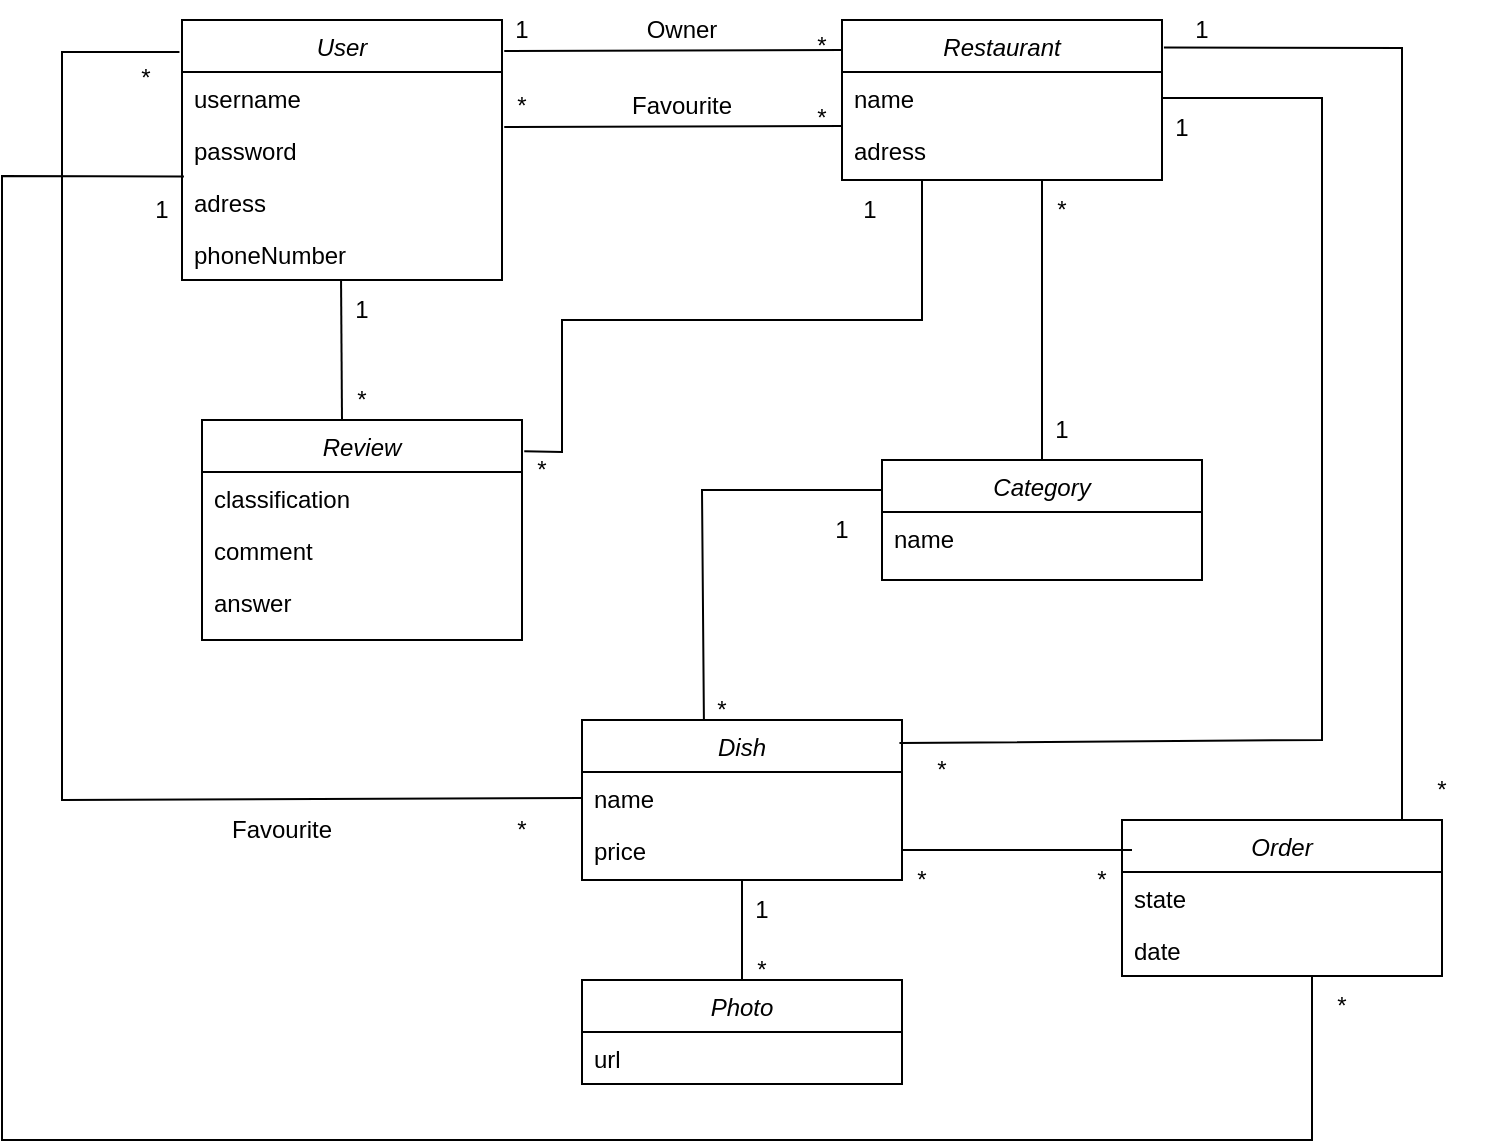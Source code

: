 <mxfile version="17.4.2" type="device"><diagram id="C5RBs43oDa-KdzZeNtuy" name="Page-1"><mxGraphModel dx="999" dy="654" grid="1" gridSize="10" guides="1" tooltips="1" connect="1" arrows="1" fold="1" page="1" pageScale="1" pageWidth="827" pageHeight="1169" math="0" shadow="0"><root><mxCell id="WIyWlLk6GJQsqaUBKTNV-0"/><mxCell id="WIyWlLk6GJQsqaUBKTNV-1" parent="WIyWlLk6GJQsqaUBKTNV-0"/><mxCell id="zkfFHV4jXpPFQw0GAbJ--0" value="User" style="swimlane;fontStyle=2;align=center;verticalAlign=top;childLayout=stackLayout;horizontal=1;startSize=26;horizontalStack=0;resizeParent=1;resizeLast=0;collapsible=1;marginBottom=0;rounded=0;shadow=0;strokeWidth=1;" parent="WIyWlLk6GJQsqaUBKTNV-1" vertex="1"><mxGeometry x="100" y="160" width="160" height="130" as="geometry"><mxRectangle x="100" y="160" width="160" height="26" as="alternateBounds"/></mxGeometry></mxCell><mxCell id="zkfFHV4jXpPFQw0GAbJ--1" value="username" style="text;align=left;verticalAlign=top;spacingLeft=4;spacingRight=4;overflow=hidden;rotatable=0;points=[[0,0.5],[1,0.5]];portConstraint=eastwest;" parent="zkfFHV4jXpPFQw0GAbJ--0" vertex="1"><mxGeometry y="26" width="160" height="26" as="geometry"/></mxCell><mxCell id="zkfFHV4jXpPFQw0GAbJ--2" value="password" style="text;align=left;verticalAlign=top;spacingLeft=4;spacingRight=4;overflow=hidden;rotatable=0;points=[[0,0.5],[1,0.5]];portConstraint=eastwest;rounded=0;shadow=0;html=0;" parent="zkfFHV4jXpPFQw0GAbJ--0" vertex="1"><mxGeometry y="52" width="160" height="26" as="geometry"/></mxCell><mxCell id="zkfFHV4jXpPFQw0GAbJ--3" value="adress" style="text;align=left;verticalAlign=top;spacingLeft=4;spacingRight=4;overflow=hidden;rotatable=0;points=[[0,0.5],[1,0.5]];portConstraint=eastwest;rounded=0;shadow=0;html=0;" parent="zkfFHV4jXpPFQw0GAbJ--0" vertex="1"><mxGeometry y="78" width="160" height="26" as="geometry"/></mxCell><mxCell id="hDZ9m_n_ljIx6NhBaXZ7-0" value="phoneNumber" style="text;align=left;verticalAlign=top;spacingLeft=4;spacingRight=4;overflow=hidden;rotatable=0;points=[[0,0.5],[1,0.5]];portConstraint=eastwest;rounded=0;shadow=0;html=0;" vertex="1" parent="zkfFHV4jXpPFQw0GAbJ--0"><mxGeometry y="104" width="160" height="26" as="geometry"/></mxCell><mxCell id="hDZ9m_n_ljIx6NhBaXZ7-1" value="Restaurant" style="swimlane;fontStyle=2;align=center;verticalAlign=top;childLayout=stackLayout;horizontal=1;startSize=26;horizontalStack=0;resizeParent=1;resizeLast=0;collapsible=1;marginBottom=0;rounded=0;shadow=0;strokeWidth=1;" vertex="1" parent="WIyWlLk6GJQsqaUBKTNV-1"><mxGeometry x="430" y="160" width="160" height="80" as="geometry"><mxRectangle x="230" y="140" width="160" height="26" as="alternateBounds"/></mxGeometry></mxCell><mxCell id="hDZ9m_n_ljIx6NhBaXZ7-2" value="name" style="text;align=left;verticalAlign=top;spacingLeft=4;spacingRight=4;overflow=hidden;rotatable=0;points=[[0,0.5],[1,0.5]];portConstraint=eastwest;" vertex="1" parent="hDZ9m_n_ljIx6NhBaXZ7-1"><mxGeometry y="26" width="160" height="26" as="geometry"/></mxCell><mxCell id="hDZ9m_n_ljIx6NhBaXZ7-3" value="adress" style="text;align=left;verticalAlign=top;spacingLeft=4;spacingRight=4;overflow=hidden;rotatable=0;points=[[0,0.5],[1,0.5]];portConstraint=eastwest;rounded=0;shadow=0;html=0;" vertex="1" parent="hDZ9m_n_ljIx6NhBaXZ7-1"><mxGeometry y="52" width="160" height="26" as="geometry"/></mxCell><mxCell id="hDZ9m_n_ljIx6NhBaXZ7-6" value="" style="endArrow=none;html=1;rounded=0;exitX=1.007;exitY=0.119;exitDx=0;exitDy=0;exitPerimeter=0;entryX=0.001;entryY=0.188;entryDx=0;entryDy=0;entryPerimeter=0;" edge="1" parent="WIyWlLk6GJQsqaUBKTNV-1" source="zkfFHV4jXpPFQw0GAbJ--0" target="hDZ9m_n_ljIx6NhBaXZ7-1"><mxGeometry width="50" height="50" relative="1" as="geometry"><mxPoint x="310" y="225" as="sourcePoint"/><mxPoint x="360" y="175" as="targetPoint"/></mxGeometry></mxCell><mxCell id="hDZ9m_n_ljIx6NhBaXZ7-10" value="Owner" style="text;html=1;strokeColor=none;fillColor=none;align=center;verticalAlign=middle;whiteSpace=wrap;rounded=0;" vertex="1" parent="WIyWlLk6GJQsqaUBKTNV-1"><mxGeometry x="320" y="150" width="60" height="30" as="geometry"/></mxCell><mxCell id="hDZ9m_n_ljIx6NhBaXZ7-11" value="*" style="text;html=1;strokeColor=none;fillColor=none;align=center;verticalAlign=middle;whiteSpace=wrap;rounded=0;" vertex="1" parent="WIyWlLk6GJQsqaUBKTNV-1"><mxGeometry x="390" y="158" width="60" height="30" as="geometry"/></mxCell><mxCell id="hDZ9m_n_ljIx6NhBaXZ7-12" value="1" style="text;html=1;strokeColor=none;fillColor=none;align=center;verticalAlign=middle;whiteSpace=wrap;rounded=0;" vertex="1" parent="WIyWlLk6GJQsqaUBKTNV-1"><mxGeometry x="240" y="150" width="60" height="30" as="geometry"/></mxCell><mxCell id="hDZ9m_n_ljIx6NhBaXZ7-13" value="" style="endArrow=none;html=1;rounded=0;exitX=1.007;exitY=0.119;exitDx=0;exitDy=0;exitPerimeter=0;entryX=0.001;entryY=0.188;entryDx=0;entryDy=0;entryPerimeter=0;" edge="1" parent="WIyWlLk6GJQsqaUBKTNV-1"><mxGeometry width="50" height="50" relative="1" as="geometry"><mxPoint x="261.12" y="213.47" as="sourcePoint"/><mxPoint x="430.16" y="213.04" as="targetPoint"/></mxGeometry></mxCell><mxCell id="hDZ9m_n_ljIx6NhBaXZ7-14" value="Favourite" style="text;html=1;strokeColor=none;fillColor=none;align=center;verticalAlign=middle;whiteSpace=wrap;rounded=0;" vertex="1" parent="WIyWlLk6GJQsqaUBKTNV-1"><mxGeometry x="320" y="188" width="60" height="30" as="geometry"/></mxCell><mxCell id="hDZ9m_n_ljIx6NhBaXZ7-15" value="*" style="text;html=1;strokeColor=none;fillColor=none;align=center;verticalAlign=middle;whiteSpace=wrap;rounded=0;" vertex="1" parent="WIyWlLk6GJQsqaUBKTNV-1"><mxGeometry x="390" y="194" width="60" height="30" as="geometry"/></mxCell><mxCell id="hDZ9m_n_ljIx6NhBaXZ7-16" value="*" style="text;html=1;strokeColor=none;fillColor=none;align=center;verticalAlign=middle;whiteSpace=wrap;rounded=0;" vertex="1" parent="WIyWlLk6GJQsqaUBKTNV-1"><mxGeometry x="240" y="188" width="60" height="30" as="geometry"/></mxCell><mxCell id="hDZ9m_n_ljIx6NhBaXZ7-17" value="Category" style="swimlane;fontStyle=2;align=center;verticalAlign=top;childLayout=stackLayout;horizontal=1;startSize=26;horizontalStack=0;resizeParent=1;resizeLast=0;collapsible=1;marginBottom=0;rounded=0;shadow=0;strokeWidth=1;" vertex="1" parent="WIyWlLk6GJQsqaUBKTNV-1"><mxGeometry x="450" y="380" width="160" height="60" as="geometry"><mxRectangle x="230" y="140" width="160" height="26" as="alternateBounds"/></mxGeometry></mxCell><mxCell id="hDZ9m_n_ljIx6NhBaXZ7-18" value="name" style="text;align=left;verticalAlign=top;spacingLeft=4;spacingRight=4;overflow=hidden;rotatable=0;points=[[0,0.5],[1,0.5]];portConstraint=eastwest;" vertex="1" parent="hDZ9m_n_ljIx6NhBaXZ7-17"><mxGeometry y="26" width="160" height="26" as="geometry"/></mxCell><mxCell id="hDZ9m_n_ljIx6NhBaXZ7-22" value="" style="endArrow=none;html=1;rounded=0;exitX=0.5;exitY=0;exitDx=0;exitDy=0;" edge="1" parent="WIyWlLk6GJQsqaUBKTNV-1" source="hDZ9m_n_ljIx6NhBaXZ7-17"><mxGeometry width="50" height="50" relative="1" as="geometry"><mxPoint x="480" y="290" as="sourcePoint"/><mxPoint x="530" y="240" as="targetPoint"/></mxGeometry></mxCell><mxCell id="hDZ9m_n_ljIx6NhBaXZ7-23" value="*" style="text;html=1;strokeColor=none;fillColor=none;align=center;verticalAlign=middle;whiteSpace=wrap;rounded=0;" vertex="1" parent="WIyWlLk6GJQsqaUBKTNV-1"><mxGeometry x="510" y="240" width="60" height="30" as="geometry"/></mxCell><mxCell id="hDZ9m_n_ljIx6NhBaXZ7-24" value="1" style="text;html=1;strokeColor=none;fillColor=none;align=center;verticalAlign=middle;whiteSpace=wrap;rounded=0;" vertex="1" parent="WIyWlLk6GJQsqaUBKTNV-1"><mxGeometry x="510" y="350" width="60" height="30" as="geometry"/></mxCell><mxCell id="hDZ9m_n_ljIx6NhBaXZ7-25" value="Review" style="swimlane;fontStyle=2;align=center;verticalAlign=top;childLayout=stackLayout;horizontal=1;startSize=26;horizontalStack=0;resizeParent=1;resizeLast=0;collapsible=1;marginBottom=0;rounded=0;shadow=0;strokeWidth=1;" vertex="1" parent="WIyWlLk6GJQsqaUBKTNV-1"><mxGeometry x="110" y="360" width="160" height="110" as="geometry"><mxRectangle x="110" y="360" width="160" height="26" as="alternateBounds"/></mxGeometry></mxCell><mxCell id="hDZ9m_n_ljIx6NhBaXZ7-26" value="classification" style="text;align=left;verticalAlign=top;spacingLeft=4;spacingRight=4;overflow=hidden;rotatable=0;points=[[0,0.5],[1,0.5]];portConstraint=eastwest;" vertex="1" parent="hDZ9m_n_ljIx6NhBaXZ7-25"><mxGeometry y="26" width="160" height="26" as="geometry"/></mxCell><mxCell id="hDZ9m_n_ljIx6NhBaXZ7-27" value="comment" style="text;align=left;verticalAlign=top;spacingLeft=4;spacingRight=4;overflow=hidden;rotatable=0;points=[[0,0.5],[1,0.5]];portConstraint=eastwest;rounded=0;shadow=0;html=0;" vertex="1" parent="hDZ9m_n_ljIx6NhBaXZ7-25"><mxGeometry y="52" width="160" height="26" as="geometry"/></mxCell><mxCell id="hDZ9m_n_ljIx6NhBaXZ7-28" value="answer" style="text;align=left;verticalAlign=top;spacingLeft=4;spacingRight=4;overflow=hidden;rotatable=0;points=[[0,0.5],[1,0.5]];portConstraint=eastwest;rounded=0;shadow=0;html=0;" vertex="1" parent="hDZ9m_n_ljIx6NhBaXZ7-25"><mxGeometry y="78" width="160" height="26" as="geometry"/></mxCell><mxCell id="hDZ9m_n_ljIx6NhBaXZ7-32" value="" style="endArrow=none;html=1;rounded=0;" edge="1" parent="WIyWlLk6GJQsqaUBKTNV-1"><mxGeometry width="50" height="50" relative="1" as="geometry"><mxPoint x="180" y="360" as="sourcePoint"/><mxPoint x="179.52" y="290" as="targetPoint"/></mxGeometry></mxCell><mxCell id="hDZ9m_n_ljIx6NhBaXZ7-33" value="1" style="text;html=1;strokeColor=none;fillColor=none;align=center;verticalAlign=middle;whiteSpace=wrap;rounded=0;" vertex="1" parent="WIyWlLk6GJQsqaUBKTNV-1"><mxGeometry x="160" y="290" width="60" height="30" as="geometry"/></mxCell><mxCell id="hDZ9m_n_ljIx6NhBaXZ7-34" value="*" style="text;html=1;strokeColor=none;fillColor=none;align=center;verticalAlign=middle;whiteSpace=wrap;rounded=0;" vertex="1" parent="WIyWlLk6GJQsqaUBKTNV-1"><mxGeometry x="160" y="335" width="60" height="30" as="geometry"/></mxCell><mxCell id="hDZ9m_n_ljIx6NhBaXZ7-35" value="" style="endArrow=none;html=1;rounded=0;entryX=0.25;entryY=1;entryDx=0;entryDy=0;exitX=1.007;exitY=0.142;exitDx=0;exitDy=0;exitPerimeter=0;" edge="1" parent="WIyWlLk6GJQsqaUBKTNV-1" source="hDZ9m_n_ljIx6NhBaXZ7-25" target="hDZ9m_n_ljIx6NhBaXZ7-1"><mxGeometry width="50" height="50" relative="1" as="geometry"><mxPoint x="310" y="370" as="sourcePoint"/><mxPoint x="360" y="320" as="targetPoint"/><Array as="points"><mxPoint x="290" y="376"/><mxPoint x="290" y="310"/><mxPoint x="470" y="310"/></Array></mxGeometry></mxCell><mxCell id="hDZ9m_n_ljIx6NhBaXZ7-36" value="*" style="text;html=1;strokeColor=none;fillColor=none;align=center;verticalAlign=middle;whiteSpace=wrap;rounded=0;" vertex="1" parent="WIyWlLk6GJQsqaUBKTNV-1"><mxGeometry x="250" y="370" width="60" height="30" as="geometry"/></mxCell><mxCell id="hDZ9m_n_ljIx6NhBaXZ7-37" value="1" style="text;html=1;strokeColor=none;fillColor=none;align=center;verticalAlign=middle;whiteSpace=wrap;rounded=0;" vertex="1" parent="WIyWlLk6GJQsqaUBKTNV-1"><mxGeometry x="414" y="240" width="60" height="30" as="geometry"/></mxCell><mxCell id="hDZ9m_n_ljIx6NhBaXZ7-39" value="Dish" style="swimlane;fontStyle=2;align=center;verticalAlign=top;childLayout=stackLayout;horizontal=1;startSize=26;horizontalStack=0;resizeParent=1;resizeLast=0;collapsible=1;marginBottom=0;rounded=0;shadow=0;strokeWidth=1;" vertex="1" parent="WIyWlLk6GJQsqaUBKTNV-1"><mxGeometry x="300" y="510" width="160" height="80" as="geometry"><mxRectangle x="230" y="140" width="160" height="26" as="alternateBounds"/></mxGeometry></mxCell><mxCell id="hDZ9m_n_ljIx6NhBaXZ7-40" value="name" style="text;align=left;verticalAlign=top;spacingLeft=4;spacingRight=4;overflow=hidden;rotatable=0;points=[[0,0.5],[1,0.5]];portConstraint=eastwest;" vertex="1" parent="hDZ9m_n_ljIx6NhBaXZ7-39"><mxGeometry y="26" width="160" height="26" as="geometry"/></mxCell><mxCell id="hDZ9m_n_ljIx6NhBaXZ7-41" value="price" style="text;align=left;verticalAlign=top;spacingLeft=4;spacingRight=4;overflow=hidden;rotatable=0;points=[[0,0.5],[1,0.5]];portConstraint=eastwest;rounded=0;shadow=0;html=0;" vertex="1" parent="hDZ9m_n_ljIx6NhBaXZ7-39"><mxGeometry y="52" width="160" height="26" as="geometry"/></mxCell><mxCell id="hDZ9m_n_ljIx6NhBaXZ7-44" value="" style="endArrow=none;html=1;rounded=0;entryX=-0.008;entryY=0.123;entryDx=0;entryDy=0;entryPerimeter=0;exitX=0;exitY=0.5;exitDx=0;exitDy=0;" edge="1" parent="WIyWlLk6GJQsqaUBKTNV-1" source="hDZ9m_n_ljIx6NhBaXZ7-40" target="zkfFHV4jXpPFQw0GAbJ--0"><mxGeometry width="50" height="50" relative="1" as="geometry"><mxPoint x="40" y="660" as="sourcePoint"/><mxPoint x="60" y="300" as="targetPoint"/><Array as="points"><mxPoint x="40" y="550"/><mxPoint x="40" y="176"/></Array></mxGeometry></mxCell><mxCell id="hDZ9m_n_ljIx6NhBaXZ7-45" value="Favourite" style="text;html=1;strokeColor=none;fillColor=none;align=center;verticalAlign=middle;whiteSpace=wrap;rounded=0;" vertex="1" parent="WIyWlLk6GJQsqaUBKTNV-1"><mxGeometry x="120" y="550" width="60" height="30" as="geometry"/></mxCell><mxCell id="hDZ9m_n_ljIx6NhBaXZ7-46" value="*" style="text;html=1;strokeColor=none;fillColor=none;align=center;verticalAlign=middle;whiteSpace=wrap;rounded=0;" vertex="1" parent="WIyWlLk6GJQsqaUBKTNV-1"><mxGeometry x="240" y="550" width="60" height="30" as="geometry"/></mxCell><mxCell id="hDZ9m_n_ljIx6NhBaXZ7-47" value="*" style="text;html=1;strokeColor=none;fillColor=none;align=center;verticalAlign=middle;whiteSpace=wrap;rounded=0;" vertex="1" parent="WIyWlLk6GJQsqaUBKTNV-1"><mxGeometry x="52" y="174" width="60" height="30" as="geometry"/></mxCell><mxCell id="hDZ9m_n_ljIx6NhBaXZ7-48" value="Photo" style="swimlane;fontStyle=2;align=center;verticalAlign=top;childLayout=stackLayout;horizontal=1;startSize=26;horizontalStack=0;resizeParent=1;resizeLast=0;collapsible=1;marginBottom=0;rounded=0;shadow=0;strokeWidth=1;" vertex="1" parent="WIyWlLk6GJQsqaUBKTNV-1"><mxGeometry x="300" y="640" width="160" height="52" as="geometry"><mxRectangle x="230" y="140" width="160" height="26" as="alternateBounds"/></mxGeometry></mxCell><mxCell id="hDZ9m_n_ljIx6NhBaXZ7-49" value="url" style="text;align=left;verticalAlign=top;spacingLeft=4;spacingRight=4;overflow=hidden;rotatable=0;points=[[0,0.5],[1,0.5]];portConstraint=eastwest;" vertex="1" parent="hDZ9m_n_ljIx6NhBaXZ7-48"><mxGeometry y="26" width="160" height="26" as="geometry"/></mxCell><mxCell id="hDZ9m_n_ljIx6NhBaXZ7-52" value="" style="endArrow=none;html=1;rounded=0;exitX=0.5;exitY=0;exitDx=0;exitDy=0;" edge="1" parent="WIyWlLk6GJQsqaUBKTNV-1" source="hDZ9m_n_ljIx6NhBaXZ7-48"><mxGeometry width="50" height="50" relative="1" as="geometry"><mxPoint x="340" y="640" as="sourcePoint"/><mxPoint x="380" y="590" as="targetPoint"/></mxGeometry></mxCell><mxCell id="hDZ9m_n_ljIx6NhBaXZ7-53" value="*" style="text;html=1;strokeColor=none;fillColor=none;align=center;verticalAlign=middle;whiteSpace=wrap;rounded=0;" vertex="1" parent="WIyWlLk6GJQsqaUBKTNV-1"><mxGeometry x="360" y="620" width="60" height="30" as="geometry"/></mxCell><mxCell id="hDZ9m_n_ljIx6NhBaXZ7-54" value="1" style="text;html=1;strokeColor=none;fillColor=none;align=center;verticalAlign=middle;whiteSpace=wrap;rounded=0;" vertex="1" parent="WIyWlLk6GJQsqaUBKTNV-1"><mxGeometry x="360" y="590" width="60" height="30" as="geometry"/></mxCell><mxCell id="hDZ9m_n_ljIx6NhBaXZ7-55" value="" style="endArrow=none;html=1;rounded=0;entryX=1;entryY=0.5;entryDx=0;entryDy=0;exitX=0.992;exitY=0.144;exitDx=0;exitDy=0;exitPerimeter=0;" edge="1" parent="WIyWlLk6GJQsqaUBKTNV-1" source="hDZ9m_n_ljIx6NhBaXZ7-39" target="hDZ9m_n_ljIx6NhBaXZ7-2"><mxGeometry width="50" height="50" relative="1" as="geometry"><mxPoint x="670" y="520" as="sourcePoint"/><mxPoint x="690" y="270" as="targetPoint"/><Array as="points"><mxPoint x="670" y="520"/><mxPoint x="670" y="450"/><mxPoint x="670" y="199"/></Array></mxGeometry></mxCell><mxCell id="hDZ9m_n_ljIx6NhBaXZ7-56" value="*" style="text;html=1;strokeColor=none;fillColor=none;align=center;verticalAlign=middle;whiteSpace=wrap;rounded=0;" vertex="1" parent="WIyWlLk6GJQsqaUBKTNV-1"><mxGeometry x="450" y="520" width="60" height="30" as="geometry"/></mxCell><mxCell id="hDZ9m_n_ljIx6NhBaXZ7-57" value="1" style="text;html=1;strokeColor=none;fillColor=none;align=center;verticalAlign=middle;whiteSpace=wrap;rounded=0;" vertex="1" parent="WIyWlLk6GJQsqaUBKTNV-1"><mxGeometry x="570" y="194" width="60" height="40" as="geometry"/></mxCell><mxCell id="hDZ9m_n_ljIx6NhBaXZ7-58" value="" style="endArrow=none;html=1;rounded=0;entryX=0;entryY=0.25;entryDx=0;entryDy=0;exitX=0.381;exitY=0.006;exitDx=0;exitDy=0;exitPerimeter=0;" edge="1" parent="WIyWlLk6GJQsqaUBKTNV-1" source="hDZ9m_n_ljIx6NhBaXZ7-39" target="hDZ9m_n_ljIx6NhBaXZ7-17"><mxGeometry width="50" height="50" relative="1" as="geometry"><mxPoint x="350" y="490" as="sourcePoint"/><mxPoint x="400" y="440" as="targetPoint"/><Array as="points"><mxPoint x="360" y="395"/></Array></mxGeometry></mxCell><mxCell id="hDZ9m_n_ljIx6NhBaXZ7-59" value="1" style="text;html=1;strokeColor=none;fillColor=none;align=center;verticalAlign=middle;whiteSpace=wrap;rounded=0;" vertex="1" parent="WIyWlLk6GJQsqaUBKTNV-1"><mxGeometry x="400" y="400" width="60" height="30" as="geometry"/></mxCell><mxCell id="hDZ9m_n_ljIx6NhBaXZ7-60" value="*" style="text;html=1;strokeColor=none;fillColor=none;align=center;verticalAlign=middle;whiteSpace=wrap;rounded=0;" vertex="1" parent="WIyWlLk6GJQsqaUBKTNV-1"><mxGeometry x="340" y="490" width="60" height="30" as="geometry"/></mxCell><mxCell id="hDZ9m_n_ljIx6NhBaXZ7-61" value="Order" style="swimlane;fontStyle=2;align=center;verticalAlign=top;childLayout=stackLayout;horizontal=1;startSize=26;horizontalStack=0;resizeParent=1;resizeLast=0;collapsible=1;marginBottom=0;rounded=0;shadow=0;strokeWidth=1;" vertex="1" parent="WIyWlLk6GJQsqaUBKTNV-1"><mxGeometry x="570" y="560" width="160" height="78" as="geometry"><mxRectangle x="230" y="140" width="160" height="26" as="alternateBounds"/></mxGeometry></mxCell><mxCell id="hDZ9m_n_ljIx6NhBaXZ7-62" value="state" style="text;align=left;verticalAlign=top;spacingLeft=4;spacingRight=4;overflow=hidden;rotatable=0;points=[[0,0.5],[1,0.5]];portConstraint=eastwest;" vertex="1" parent="hDZ9m_n_ljIx6NhBaXZ7-61"><mxGeometry y="26" width="160" height="26" as="geometry"/></mxCell><mxCell id="hDZ9m_n_ljIx6NhBaXZ7-78" value="date " style="text;align=left;verticalAlign=top;spacingLeft=4;spacingRight=4;overflow=hidden;rotatable=0;points=[[0,0.5],[1,0.5]];portConstraint=eastwest;" vertex="1" parent="hDZ9m_n_ljIx6NhBaXZ7-61"><mxGeometry y="52" width="160" height="26" as="geometry"/></mxCell><mxCell id="hDZ9m_n_ljIx6NhBaXZ7-69" value="" style="endArrow=none;html=1;rounded=0;entryX=0.75;entryY=0;entryDx=0;entryDy=0;exitX=1;exitY=0.5;exitDx=0;exitDy=0;" edge="1" parent="WIyWlLk6GJQsqaUBKTNV-1" source="hDZ9m_n_ljIx6NhBaXZ7-41" target="hDZ9m_n_ljIx6NhBaXZ7-71"><mxGeometry width="50" height="50" relative="1" as="geometry"><mxPoint x="240" y="640" as="sourcePoint"/><mxPoint x="560" y="570" as="targetPoint"/><Array as="points"/></mxGeometry></mxCell><mxCell id="hDZ9m_n_ljIx6NhBaXZ7-70" value="*" style="text;html=1;strokeColor=none;fillColor=none;align=center;verticalAlign=middle;whiteSpace=wrap;rounded=0;" vertex="1" parent="WIyWlLk6GJQsqaUBKTNV-1"><mxGeometry x="440" y="575" width="60" height="30" as="geometry"/></mxCell><mxCell id="hDZ9m_n_ljIx6NhBaXZ7-71" value="*" style="text;html=1;strokeColor=none;fillColor=none;align=center;verticalAlign=middle;whiteSpace=wrap;rounded=0;" vertex="1" parent="WIyWlLk6GJQsqaUBKTNV-1"><mxGeometry x="530" y="575" width="60" height="30" as="geometry"/></mxCell><mxCell id="hDZ9m_n_ljIx6NhBaXZ7-72" value="" style="endArrow=none;html=1;rounded=0;entryX=1.006;entryY=0.172;entryDx=0;entryDy=0;entryPerimeter=0;" edge="1" parent="WIyWlLk6GJQsqaUBKTNV-1" target="hDZ9m_n_ljIx6NhBaXZ7-1"><mxGeometry width="50" height="50" relative="1" as="geometry"><mxPoint x="710" y="560" as="sourcePoint"/><mxPoint x="710" y="170" as="targetPoint"/><Array as="points"><mxPoint x="710" y="174"/></Array></mxGeometry></mxCell><mxCell id="hDZ9m_n_ljIx6NhBaXZ7-73" value="*" style="text;html=1;strokeColor=none;fillColor=none;align=center;verticalAlign=middle;whiteSpace=wrap;rounded=0;" vertex="1" parent="WIyWlLk6GJQsqaUBKTNV-1"><mxGeometry x="700" y="530" width="60" height="30" as="geometry"/></mxCell><mxCell id="hDZ9m_n_ljIx6NhBaXZ7-74" value="1" style="text;html=1;strokeColor=none;fillColor=none;align=center;verticalAlign=middle;whiteSpace=wrap;rounded=0;" vertex="1" parent="WIyWlLk6GJQsqaUBKTNV-1"><mxGeometry x="580" y="150" width="60" height="30" as="geometry"/></mxCell><mxCell id="hDZ9m_n_ljIx6NhBaXZ7-75" value="" style="endArrow=none;html=1;rounded=0;entryX=0.006;entryY=0.009;entryDx=0;entryDy=0;entryPerimeter=0;exitX=0.25;exitY=0;exitDx=0;exitDy=0;" edge="1" parent="WIyWlLk6GJQsqaUBKTNV-1" source="hDZ9m_n_ljIx6NhBaXZ7-77" target="zkfFHV4jXpPFQw0GAbJ--3"><mxGeometry width="50" height="50" relative="1" as="geometry"><mxPoint x="670" y="620" as="sourcePoint"/><mxPoint x="120" y="230" as="targetPoint"/><Array as="points"><mxPoint x="665" y="720"/><mxPoint x="10" y="720"/><mxPoint x="10" y="238"/></Array></mxGeometry></mxCell><mxCell id="hDZ9m_n_ljIx6NhBaXZ7-76" value="1" style="text;html=1;strokeColor=none;fillColor=none;align=center;verticalAlign=middle;whiteSpace=wrap;rounded=0;" vertex="1" parent="WIyWlLk6GJQsqaUBKTNV-1"><mxGeometry x="60" y="240" width="60" height="30" as="geometry"/></mxCell><mxCell id="hDZ9m_n_ljIx6NhBaXZ7-77" value="*" style="text;html=1;strokeColor=none;fillColor=none;align=center;verticalAlign=middle;whiteSpace=wrap;rounded=0;" vertex="1" parent="WIyWlLk6GJQsqaUBKTNV-1"><mxGeometry x="650" y="638" width="60" height="30" as="geometry"/></mxCell></root></mxGraphModel></diagram></mxfile>